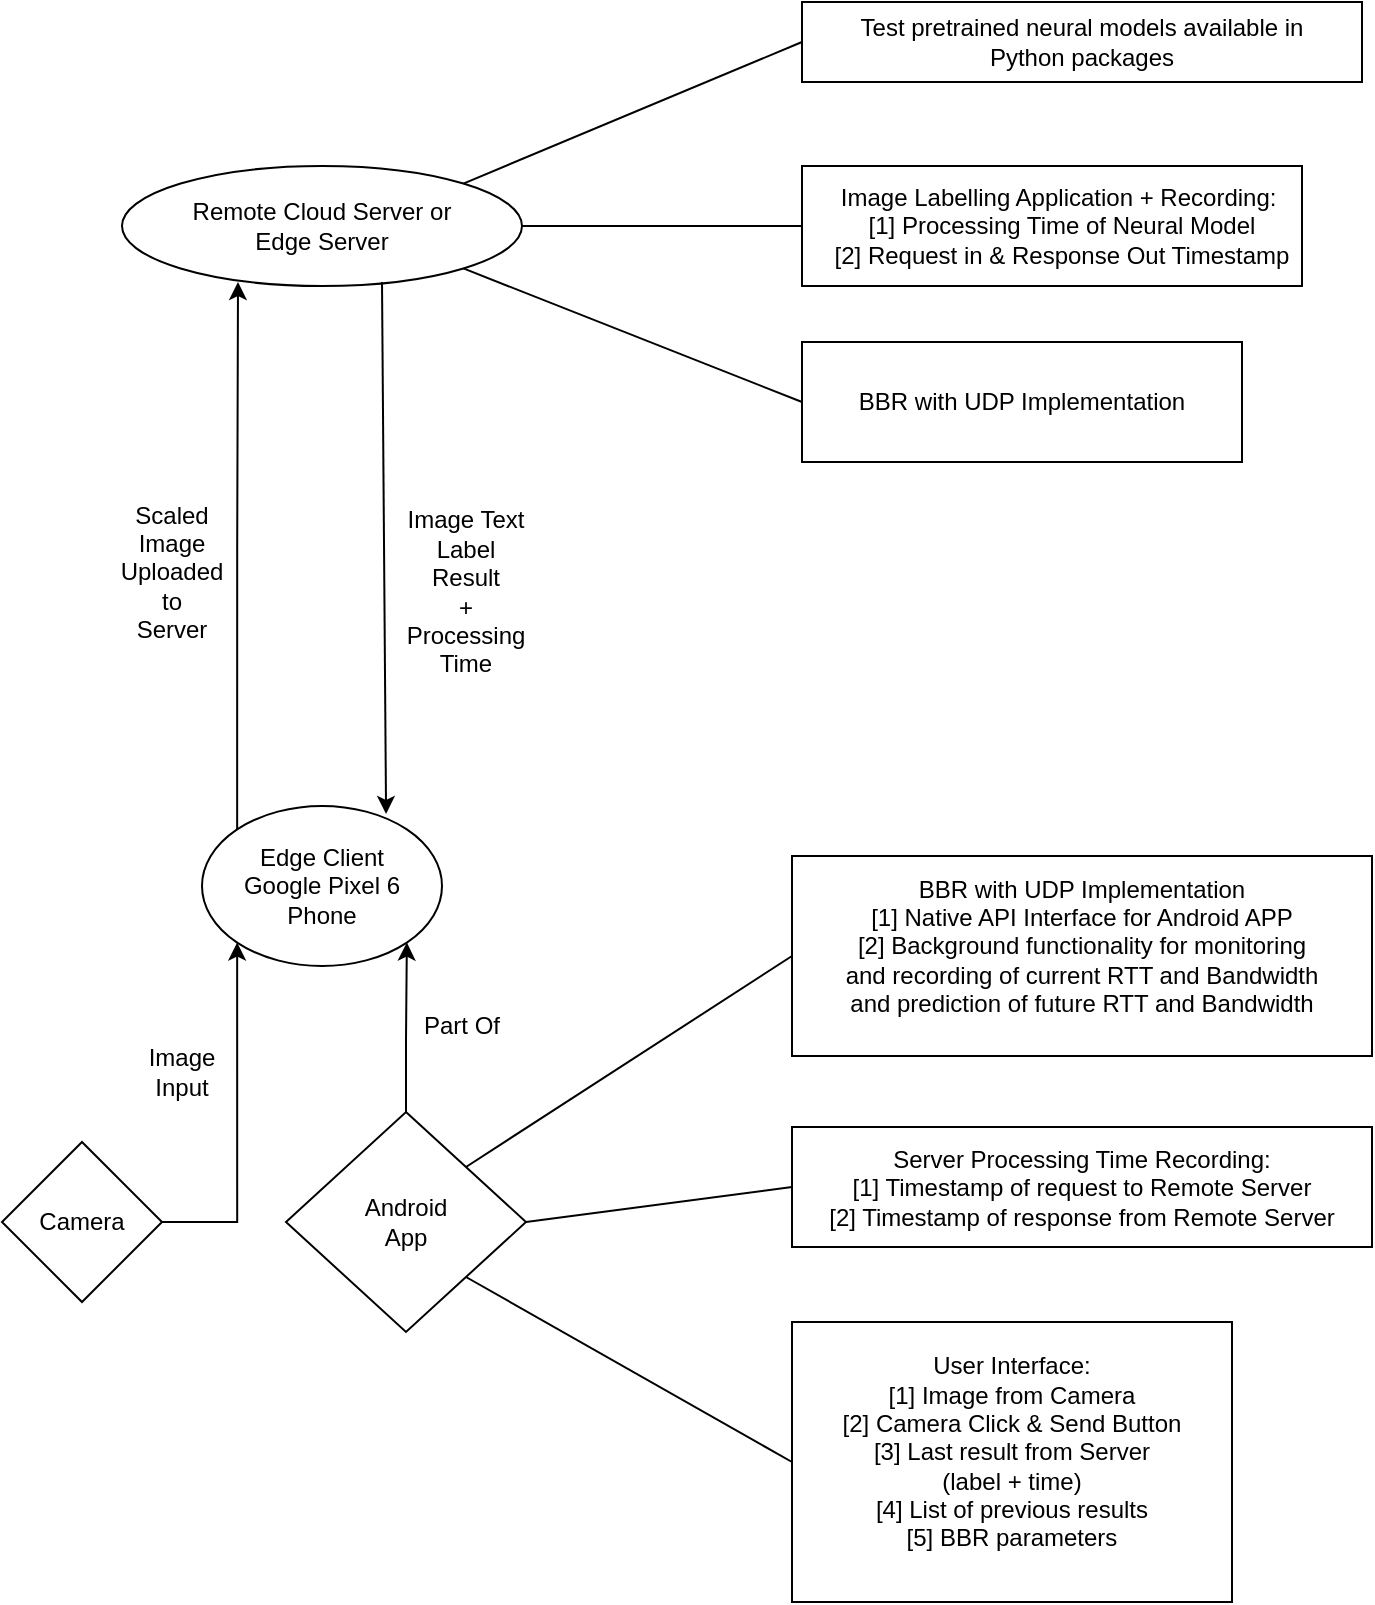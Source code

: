 <mxfile version="20.8.18" type="device"><diagram id="y_NSt7GkJxzaYznIdNos" name="Page-1"><mxGraphModel dx="1009" dy="550" grid="1" gridSize="10" guides="1" tooltips="1" connect="1" arrows="1" fold="1" page="1" pageScale="1" pageWidth="850" pageHeight="1100" math="0" shadow="0"><root><mxCell id="0"/><mxCell id="1" parent="0"/><mxCell id="_a9UMphmxb66hPFuJ-Tt-1" value="" style="ellipse;whiteSpace=wrap;html=1;" parent="1" vertex="1"><mxGeometry x="110" y="112" width="200" height="60" as="geometry"/></mxCell><mxCell id="_a9UMphmxb66hPFuJ-Tt-2" value="Remote Cloud Server or&lt;br&gt;Edge Server" style="text;html=1;strokeColor=none;fillColor=none;align=center;verticalAlign=middle;whiteSpace=wrap;rounded=0;" parent="1" vertex="1"><mxGeometry x="140" y="127" width="140" height="30" as="geometry"/></mxCell><mxCell id="_a9UMphmxb66hPFuJ-Tt-3" value="" style="whiteSpace=wrap;html=1;" parent="1" vertex="1"><mxGeometry x="450" y="112" width="250" height="60" as="geometry"/></mxCell><mxCell id="_a9UMphmxb66hPFuJ-Tt-5" value="Image Labelling Application +&amp;nbsp;Recording:&amp;nbsp;&lt;br&gt;[1] Processing Time of Neural Model&lt;br&gt;[2] Request in &amp;amp; Response Out Timestamp" style="text;html=1;strokeColor=none;fillColor=none;align=center;verticalAlign=middle;whiteSpace=wrap;rounded=0;" parent="1" vertex="1"><mxGeometry x="465" y="127" width="230" height="30" as="geometry"/></mxCell><mxCell id="ekQG0IVxakcUaR4aTkft-2" style="edgeStyle=orthogonalEdgeStyle;rounded=0;orthogonalLoop=1;jettySize=auto;html=1;exitX=1;exitY=0.5;exitDx=0;exitDy=0;entryX=0;entryY=1;entryDx=0;entryDy=0;" parent="1" source="_a9UMphmxb66hPFuJ-Tt-11" target="lWuPtbJTOYiOAOhBFrrx-4" edge="1"><mxGeometry relative="1" as="geometry"><mxPoint x="155" y="492" as="targetPoint"/></mxGeometry></mxCell><mxCell id="_a9UMphmxb66hPFuJ-Tt-11" value="" style="rhombus;whiteSpace=wrap;html=1;" parent="1" vertex="1"><mxGeometry x="50" y="600" width="80" height="80" as="geometry"/></mxCell><mxCell id="_a9UMphmxb66hPFuJ-Tt-14" value="Camera" style="text;html=1;strokeColor=none;fillColor=none;align=center;verticalAlign=middle;whiteSpace=wrap;rounded=0;" parent="1" vertex="1"><mxGeometry x="60" y="627.5" width="60" height="25" as="geometry"/></mxCell><mxCell id="_a9UMphmxb66hPFuJ-Tt-17" value="" style="rounded=0;whiteSpace=wrap;html=1;" parent="1" vertex="1"><mxGeometry x="445" y="592.5" width="290" height="60" as="geometry"/></mxCell><mxCell id="_a9UMphmxb66hPFuJ-Tt-20" value="Server Processing Time Recording:&lt;br&gt;[1] Timestamp of request to Remote Server&lt;br&gt;[2] Timestamp of response from Remote Server" style="text;html=1;strokeColor=none;fillColor=none;align=center;verticalAlign=middle;whiteSpace=wrap;rounded=0;" parent="1" vertex="1"><mxGeometry x="460" y="580" width="260" height="85" as="geometry"/></mxCell><mxCell id="ekQG0IVxakcUaR4aTkft-4" value="" style="rounded=0;whiteSpace=wrap;html=1;" parent="1" vertex="1"><mxGeometry x="450" y="200" width="220" height="60" as="geometry"/></mxCell><mxCell id="ekQG0IVxakcUaR4aTkft-5" value="BBR with UDP Implementation" style="text;html=1;strokeColor=none;fillColor=none;align=center;verticalAlign=middle;whiteSpace=wrap;rounded=0;" parent="1" vertex="1"><mxGeometry x="460" y="215" width="200" height="30" as="geometry"/></mxCell><mxCell id="ekQG0IVxakcUaR4aTkft-7" value="" style="rounded=0;whiteSpace=wrap;html=1;" parent="1" vertex="1"><mxGeometry x="450" y="30" width="280" height="40" as="geometry"/></mxCell><mxCell id="ekQG0IVxakcUaR4aTkft-9" value="Test pretrained neural models available in&lt;br&gt;Python packages" style="text;html=1;strokeColor=none;fillColor=none;align=center;verticalAlign=middle;whiteSpace=wrap;rounded=0;" parent="1" vertex="1"><mxGeometry x="450" y="35" width="280" height="30" as="geometry"/></mxCell><mxCell id="lWuPtbJTOYiOAOhBFrrx-1" value="" style="endArrow=none;html=1;rounded=0;exitX=1;exitY=0;exitDx=0;exitDy=0;entryX=0;entryY=0.5;entryDx=0;entryDy=0;" parent="1" source="_a9UMphmxb66hPFuJ-Tt-1" target="ekQG0IVxakcUaR4aTkft-9" edge="1"><mxGeometry width="50" height="50" relative="1" as="geometry"><mxPoint x="400" y="220" as="sourcePoint"/><mxPoint x="450" y="170" as="targetPoint"/></mxGeometry></mxCell><mxCell id="lWuPtbJTOYiOAOhBFrrx-3" value="" style="endArrow=none;html=1;rounded=0;exitX=1;exitY=0.5;exitDx=0;exitDy=0;entryX=0;entryY=0.5;entryDx=0;entryDy=0;" parent="1" source="_a9UMphmxb66hPFuJ-Tt-1" target="_a9UMphmxb66hPFuJ-Tt-3" edge="1"><mxGeometry width="50" height="50" relative="1" as="geometry"><mxPoint x="400" y="220" as="sourcePoint"/><mxPoint x="450" y="170" as="targetPoint"/></mxGeometry></mxCell><mxCell id="lWuPtbJTOYiOAOhBFrrx-5" style="edgeStyle=orthogonalEdgeStyle;rounded=0;orthogonalLoop=1;jettySize=auto;html=1;exitX=0;exitY=0;exitDx=0;exitDy=0;entryX=0.29;entryY=0.967;entryDx=0;entryDy=0;entryPerimeter=0;" parent="1" source="lWuPtbJTOYiOAOhBFrrx-4" target="_a9UMphmxb66hPFuJ-Tt-1" edge="1"><mxGeometry relative="1" as="geometry"/></mxCell><mxCell id="lWuPtbJTOYiOAOhBFrrx-4" value="" style="ellipse;whiteSpace=wrap;html=1;" parent="1" vertex="1"><mxGeometry x="150" y="432" width="120" height="80" as="geometry"/></mxCell><mxCell id="lWuPtbJTOYiOAOhBFrrx-6" value="" style="endArrow=classic;html=1;rounded=0;entryX=0.767;entryY=0.05;entryDx=0;entryDy=0;entryPerimeter=0;" parent="1" target="lWuPtbJTOYiOAOhBFrrx-4" edge="1"><mxGeometry width="50" height="50" relative="1" as="geometry"><mxPoint x="240" y="170" as="sourcePoint"/><mxPoint x="450" y="360" as="targetPoint"/></mxGeometry></mxCell><mxCell id="lWuPtbJTOYiOAOhBFrrx-8" value="" style="rounded=0;whiteSpace=wrap;html=1;" parent="1" vertex="1"><mxGeometry x="445" y="690" width="220" height="140" as="geometry"/></mxCell><mxCell id="lWuPtbJTOYiOAOhBFrrx-10" value="Edge Client&lt;br&gt;Google Pixel 6 Phone" style="text;html=1;strokeColor=none;fillColor=none;align=center;verticalAlign=middle;whiteSpace=wrap;rounded=0;" parent="1" vertex="1"><mxGeometry x="165" y="457" width="90" height="30" as="geometry"/></mxCell><mxCell id="lWuPtbJTOYiOAOhBFrrx-12" value="Image Input" style="text;html=1;strokeColor=none;fillColor=none;align=center;verticalAlign=middle;whiteSpace=wrap;rounded=0;" parent="1" vertex="1"><mxGeometry x="110" y="550" width="60" height="30" as="geometry"/></mxCell><mxCell id="lWuPtbJTOYiOAOhBFrrx-13" value="Scaled&lt;br&gt;Image&lt;br&gt;Uploaded&lt;br&gt;to&lt;br&gt;Server" style="text;html=1;strokeColor=none;fillColor=none;align=center;verticalAlign=middle;whiteSpace=wrap;rounded=0;" parent="1" vertex="1"><mxGeometry x="105" y="300" width="60" height="30" as="geometry"/></mxCell><mxCell id="lWuPtbJTOYiOAOhBFrrx-14" value="Image Text&lt;br&gt;Label&lt;br&gt;Result&lt;br&gt;+&lt;br&gt;Processing&lt;br&gt;Time" style="text;html=1;strokeColor=none;fillColor=none;align=center;verticalAlign=middle;whiteSpace=wrap;rounded=0;" parent="1" vertex="1"><mxGeometry x="252" y="310" width="60" height="30" as="geometry"/></mxCell><mxCell id="lWuPtbJTOYiOAOhBFrrx-15" value="" style="endArrow=none;html=1;rounded=0;exitX=1;exitY=0.5;exitDx=0;exitDy=0;entryX=0;entryY=0.5;entryDx=0;entryDy=0;" parent="1" source="oZI4xYR7udx8zv47v3gW-10" target="_a9UMphmxb66hPFuJ-Tt-17" edge="1"><mxGeometry width="50" height="50" relative="1" as="geometry"><mxPoint x="400" y="320" as="sourcePoint"/><mxPoint x="450" y="270" as="targetPoint"/></mxGeometry></mxCell><mxCell id="lWuPtbJTOYiOAOhBFrrx-16" value="" style="endArrow=none;html=1;rounded=0;entryX=0;entryY=0.5;entryDx=0;entryDy=0;exitX=1;exitY=1;exitDx=0;exitDy=0;" parent="1" source="_a9UMphmxb66hPFuJ-Tt-1" target="ekQG0IVxakcUaR4aTkft-4" edge="1"><mxGeometry width="50" height="50" relative="1" as="geometry"><mxPoint x="400" y="320" as="sourcePoint"/><mxPoint x="450" y="270" as="targetPoint"/></mxGeometry></mxCell><mxCell id="oZI4xYR7udx8zv47v3gW-1" value="User Interface:&lt;br&gt;[1] Image from Camera&lt;br&gt;[2] Camera Click &amp;amp; Send Button&lt;br&gt;[3] Last result from Server&lt;br&gt;(label + time)&lt;br&gt;[4] List of previous results&lt;br&gt;[5] BBR parameters" style="text;html=1;strokeColor=none;fillColor=none;align=center;verticalAlign=middle;whiteSpace=wrap;rounded=0;" vertex="1" parent="1"><mxGeometry x="450" y="740" width="210" height="30" as="geometry"/></mxCell><mxCell id="oZI4xYR7udx8zv47v3gW-2" value="" style="rounded=0;whiteSpace=wrap;html=1;" vertex="1" parent="1"><mxGeometry x="445" y="457" width="290" height="100" as="geometry"/></mxCell><mxCell id="oZI4xYR7udx8zv47v3gW-3" value="BBR with UDP Implementation&lt;br&gt;[1] Native API Interface for Android APP&lt;br&gt;[2] Background functionality for monitoring and recording of current RTT and Bandwidth and prediction of future RTT and Bandwidth" style="text;html=1;strokeColor=none;fillColor=none;align=center;verticalAlign=middle;whiteSpace=wrap;rounded=0;" vertex="1" parent="1"><mxGeometry x="470" y="487" width="240" height="30" as="geometry"/></mxCell><mxCell id="oZI4xYR7udx8zv47v3gW-5" value="" style="endArrow=none;html=1;rounded=0;entryX=0;entryY=0.5;entryDx=0;entryDy=0;exitX=1;exitY=0;exitDx=0;exitDy=0;" edge="1" parent="1" source="oZI4xYR7udx8zv47v3gW-10" target="oZI4xYR7udx8zv47v3gW-2"><mxGeometry width="50" height="50" relative="1" as="geometry"><mxPoint x="260" y="450" as="sourcePoint"/><mxPoint x="440" y="400" as="targetPoint"/></mxGeometry></mxCell><mxCell id="oZI4xYR7udx8zv47v3gW-13" style="edgeStyle=orthogonalEdgeStyle;rounded=0;orthogonalLoop=1;jettySize=auto;html=1;entryX=1;entryY=1;entryDx=0;entryDy=0;" edge="1" parent="1" source="oZI4xYR7udx8zv47v3gW-10" target="lWuPtbJTOYiOAOhBFrrx-4"><mxGeometry relative="1" as="geometry"/></mxCell><mxCell id="oZI4xYR7udx8zv47v3gW-10" value="" style="rhombus;whiteSpace=wrap;html=1;" vertex="1" parent="1"><mxGeometry x="192" y="585" width="120" height="110" as="geometry"/></mxCell><mxCell id="oZI4xYR7udx8zv47v3gW-12" value="Android App" style="text;html=1;strokeColor=none;fillColor=none;align=center;verticalAlign=middle;whiteSpace=wrap;rounded=0;" vertex="1" parent="1"><mxGeometry x="222" y="625" width="60" height="30" as="geometry"/></mxCell><mxCell id="oZI4xYR7udx8zv47v3gW-14" value="" style="endArrow=none;html=1;rounded=0;exitX=1;exitY=1;exitDx=0;exitDy=0;entryX=0;entryY=0.5;entryDx=0;entryDy=0;" edge="1" parent="1" source="oZI4xYR7udx8zv47v3gW-10" target="lWuPtbJTOYiOAOhBFrrx-8"><mxGeometry width="50" height="50" relative="1" as="geometry"><mxPoint x="400" y="710" as="sourcePoint"/><mxPoint x="450" y="660" as="targetPoint"/></mxGeometry></mxCell><mxCell id="oZI4xYR7udx8zv47v3gW-15" value="Part Of" style="text;html=1;strokeColor=none;fillColor=none;align=center;verticalAlign=middle;whiteSpace=wrap;rounded=0;" vertex="1" parent="1"><mxGeometry x="250" y="527" width="60" height="30" as="geometry"/></mxCell></root></mxGraphModel></diagram></mxfile>
